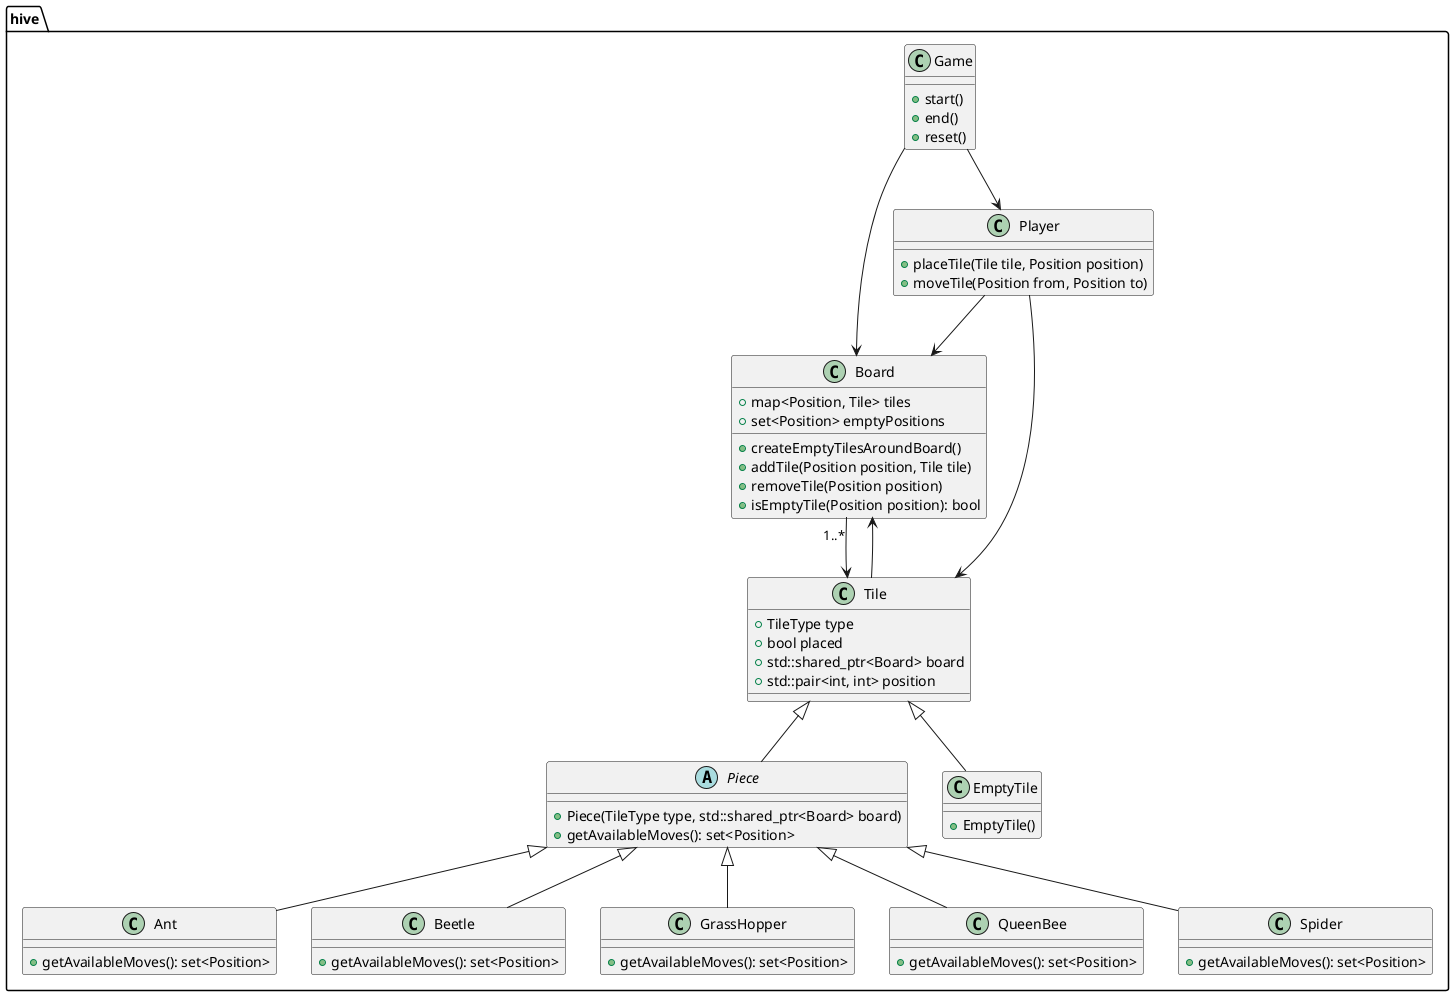 @startuml
namespace hive {
    class Board {
        +map<Position, Tile> tiles
        +set<Position> emptyPositions
        +createEmptyTilesAroundBoard()
        +addTile(Position position, Tile tile)
        +removeTile(Position position)
        +isEmptyTile(Position position): bool
    }

    class Tile {
        +TileType type
        +bool placed
        +std::shared_ptr<Board> board
        +std::pair<int, int> position
    }

    abstract class Piece extends Tile {
        +Piece(TileType type, std::shared_ptr<Board> board)
        +getAvailableMoves(): set<Position>
    }

    class Ant extends Piece {
        +getAvailableMoves(): set<Position>
    }

    class Beetle extends Piece {
        +getAvailableMoves(): set<Position>
    }

    class GrassHopper extends Piece {
        +getAvailableMoves(): set<Position>
    }

    class QueenBee extends Piece {
        +getAvailableMoves(): set<Position>
    }

    class Spider extends Piece {
        +getAvailableMoves(): set<Position>
    }

    class EmptyTile extends Tile {
        +EmptyTile()
    }

    class Player {
        +placeTile(Tile tile, Position position)
        +moveTile(Position from, Position to)
    }

    class Game {
        +start()
        +end()
        +reset()
    }

    Board "1..*" --> Tile
    Tile --> Board
    Player --> Board
    Player --> Tile
    Game --> Board
    Game --> Player
}
@enduml